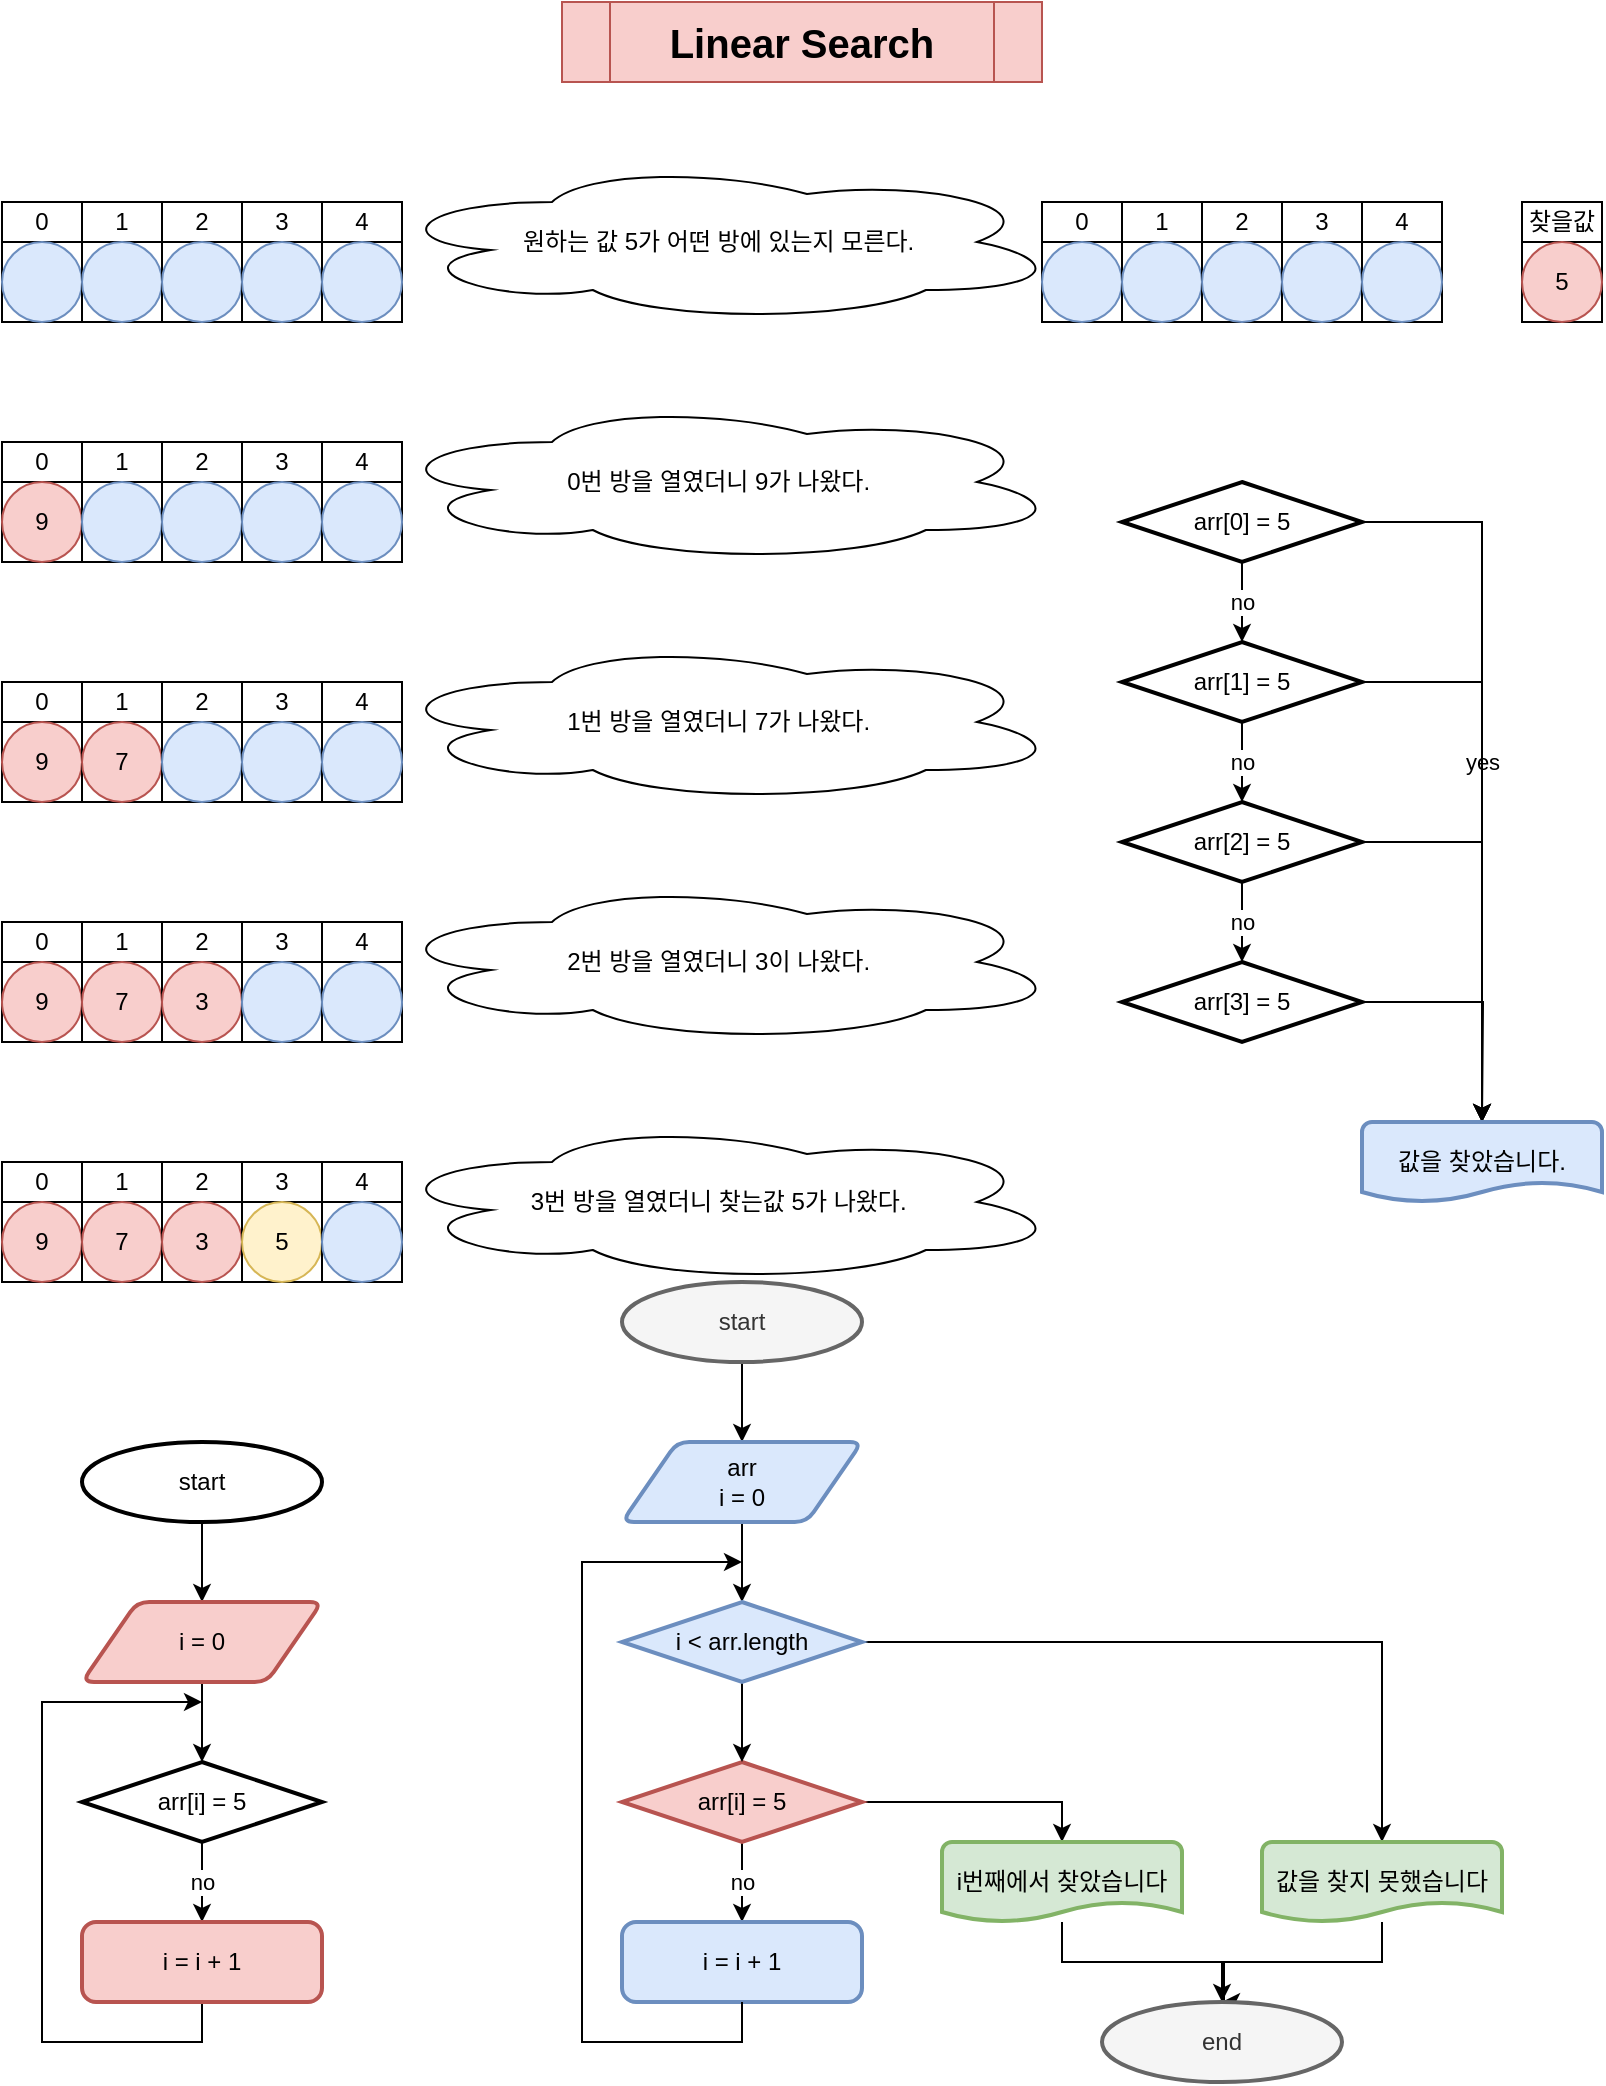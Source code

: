 <mxfile version="21.5.0" type="device">
  <diagram name="Page-1" id="yvIHtk-wko6xKSCg2U9U">
    <mxGraphModel dx="746" dy="774" grid="1" gridSize="10" guides="1" tooltips="1" connect="1" arrows="1" fold="1" page="1" pageScale="1" pageWidth="850" pageHeight="1100" math="0" shadow="0">
      <root>
        <mxCell id="0" />
        <mxCell id="1" parent="0" />
        <mxCell id="s03ZlOT8rIKBGeDEla1c-1" value="Linear Search" style="shape=process;whiteSpace=wrap;html=1;backgroundOutline=1;fillColor=#f8cecc;strokeColor=#b85450;fontSize=20;fontStyle=1" vertex="1" parent="1">
          <mxGeometry x="320" y="40" width="240" height="40" as="geometry" />
        </mxCell>
        <mxCell id="s03ZlOT8rIKBGeDEla1c-2" value="" style="whiteSpace=wrap;html=1;aspect=fixed;" vertex="1" parent="1">
          <mxGeometry x="40" y="160" width="40" height="40" as="geometry" />
        </mxCell>
        <mxCell id="s03ZlOT8rIKBGeDEla1c-4" value="0" style="rounded=0;whiteSpace=wrap;html=1;" vertex="1" parent="1">
          <mxGeometry x="40" y="140" width="40" height="20" as="geometry" />
        </mxCell>
        <mxCell id="s03ZlOT8rIKBGeDEla1c-5" value="" style="ellipse;whiteSpace=wrap;html=1;aspect=fixed;fillColor=#dae8fc;strokeColor=#6c8ebf;" vertex="1" parent="1">
          <mxGeometry x="40" y="160" width="40" height="40" as="geometry" />
        </mxCell>
        <mxCell id="s03ZlOT8rIKBGeDEla1c-18" value="" style="whiteSpace=wrap;html=1;aspect=fixed;" vertex="1" parent="1">
          <mxGeometry x="80" y="160" width="40" height="40" as="geometry" />
        </mxCell>
        <mxCell id="s03ZlOT8rIKBGeDEla1c-19" value="1" style="rounded=0;whiteSpace=wrap;html=1;" vertex="1" parent="1">
          <mxGeometry x="80" y="140" width="40" height="20" as="geometry" />
        </mxCell>
        <mxCell id="s03ZlOT8rIKBGeDEla1c-20" value="" style="ellipse;whiteSpace=wrap;html=1;aspect=fixed;fillColor=#dae8fc;strokeColor=#6c8ebf;" vertex="1" parent="1">
          <mxGeometry x="80" y="160" width="40" height="40" as="geometry" />
        </mxCell>
        <mxCell id="s03ZlOT8rIKBGeDEla1c-21" value="" style="whiteSpace=wrap;html=1;aspect=fixed;" vertex="1" parent="1">
          <mxGeometry x="120" y="160" width="40" height="40" as="geometry" />
        </mxCell>
        <mxCell id="s03ZlOT8rIKBGeDEla1c-22" value="2" style="rounded=0;whiteSpace=wrap;html=1;" vertex="1" parent="1">
          <mxGeometry x="120" y="140" width="40" height="20" as="geometry" />
        </mxCell>
        <mxCell id="s03ZlOT8rIKBGeDEla1c-23" value="" style="ellipse;whiteSpace=wrap;html=1;aspect=fixed;fillColor=#dae8fc;strokeColor=#6c8ebf;" vertex="1" parent="1">
          <mxGeometry x="120" y="160" width="40" height="40" as="geometry" />
        </mxCell>
        <mxCell id="s03ZlOT8rIKBGeDEla1c-24" value="" style="whiteSpace=wrap;html=1;aspect=fixed;" vertex="1" parent="1">
          <mxGeometry x="160" y="160" width="40" height="40" as="geometry" />
        </mxCell>
        <mxCell id="s03ZlOT8rIKBGeDEla1c-25" value="3" style="rounded=0;whiteSpace=wrap;html=1;" vertex="1" parent="1">
          <mxGeometry x="160" y="140" width="40" height="20" as="geometry" />
        </mxCell>
        <mxCell id="s03ZlOT8rIKBGeDEla1c-26" value="" style="ellipse;whiteSpace=wrap;html=1;aspect=fixed;fillColor=#dae8fc;strokeColor=#6c8ebf;" vertex="1" parent="1">
          <mxGeometry x="160" y="160" width="40" height="40" as="geometry" />
        </mxCell>
        <mxCell id="s03ZlOT8rIKBGeDEla1c-27" value="" style="whiteSpace=wrap;html=1;aspect=fixed;" vertex="1" parent="1">
          <mxGeometry x="200" y="160" width="40" height="40" as="geometry" />
        </mxCell>
        <mxCell id="s03ZlOT8rIKBGeDEla1c-28" value="4" style="rounded=0;whiteSpace=wrap;html=1;" vertex="1" parent="1">
          <mxGeometry x="200" y="140" width="40" height="20" as="geometry" />
        </mxCell>
        <mxCell id="s03ZlOT8rIKBGeDEla1c-29" value="" style="ellipse;whiteSpace=wrap;html=1;aspect=fixed;fillColor=#dae8fc;strokeColor=#6c8ebf;" vertex="1" parent="1">
          <mxGeometry x="200" y="160" width="40" height="40" as="geometry" />
        </mxCell>
        <mxCell id="s03ZlOT8rIKBGeDEla1c-30" value="원하는 값 5가 어떤 방에 있는지 모른다.&amp;nbsp;" style="ellipse;shape=cloud;whiteSpace=wrap;html=1;" vertex="1" parent="1">
          <mxGeometry x="230" y="120" width="340" height="80" as="geometry" />
        </mxCell>
        <mxCell id="s03ZlOT8rIKBGeDEla1c-31" value="" style="whiteSpace=wrap;html=1;aspect=fixed;" vertex="1" parent="1">
          <mxGeometry x="40" y="280" width="40" height="40" as="geometry" />
        </mxCell>
        <mxCell id="s03ZlOT8rIKBGeDEla1c-32" value="0" style="rounded=0;whiteSpace=wrap;html=1;" vertex="1" parent="1">
          <mxGeometry x="40" y="260" width="40" height="20" as="geometry" />
        </mxCell>
        <mxCell id="s03ZlOT8rIKBGeDEla1c-33" value="9" style="ellipse;whiteSpace=wrap;html=1;aspect=fixed;fillColor=#f8cecc;strokeColor=#b85450;" vertex="1" parent="1">
          <mxGeometry x="40" y="280" width="40" height="40" as="geometry" />
        </mxCell>
        <mxCell id="s03ZlOT8rIKBGeDEla1c-34" value="" style="whiteSpace=wrap;html=1;aspect=fixed;" vertex="1" parent="1">
          <mxGeometry x="80" y="280" width="40" height="40" as="geometry" />
        </mxCell>
        <mxCell id="s03ZlOT8rIKBGeDEla1c-35" value="1" style="rounded=0;whiteSpace=wrap;html=1;" vertex="1" parent="1">
          <mxGeometry x="80" y="260" width="40" height="20" as="geometry" />
        </mxCell>
        <mxCell id="s03ZlOT8rIKBGeDEla1c-36" value="" style="ellipse;whiteSpace=wrap;html=1;aspect=fixed;fillColor=#dae8fc;strokeColor=#6c8ebf;" vertex="1" parent="1">
          <mxGeometry x="80" y="280" width="40" height="40" as="geometry" />
        </mxCell>
        <mxCell id="s03ZlOT8rIKBGeDEla1c-37" value="" style="whiteSpace=wrap;html=1;aspect=fixed;" vertex="1" parent="1">
          <mxGeometry x="120" y="280" width="40" height="40" as="geometry" />
        </mxCell>
        <mxCell id="s03ZlOT8rIKBGeDEla1c-38" value="2" style="rounded=0;whiteSpace=wrap;html=1;" vertex="1" parent="1">
          <mxGeometry x="120" y="260" width="40" height="20" as="geometry" />
        </mxCell>
        <mxCell id="s03ZlOT8rIKBGeDEla1c-39" value="" style="ellipse;whiteSpace=wrap;html=1;aspect=fixed;fillColor=#dae8fc;strokeColor=#6c8ebf;" vertex="1" parent="1">
          <mxGeometry x="120" y="280" width="40" height="40" as="geometry" />
        </mxCell>
        <mxCell id="s03ZlOT8rIKBGeDEla1c-40" value="" style="whiteSpace=wrap;html=1;aspect=fixed;" vertex="1" parent="1">
          <mxGeometry x="160" y="280" width="40" height="40" as="geometry" />
        </mxCell>
        <mxCell id="s03ZlOT8rIKBGeDEla1c-41" value="3" style="rounded=0;whiteSpace=wrap;html=1;" vertex="1" parent="1">
          <mxGeometry x="160" y="260" width="40" height="20" as="geometry" />
        </mxCell>
        <mxCell id="s03ZlOT8rIKBGeDEla1c-42" value="" style="ellipse;whiteSpace=wrap;html=1;aspect=fixed;fillColor=#dae8fc;strokeColor=#6c8ebf;" vertex="1" parent="1">
          <mxGeometry x="160" y="280" width="40" height="40" as="geometry" />
        </mxCell>
        <mxCell id="s03ZlOT8rIKBGeDEla1c-43" value="" style="whiteSpace=wrap;html=1;aspect=fixed;" vertex="1" parent="1">
          <mxGeometry x="200" y="280" width="40" height="40" as="geometry" />
        </mxCell>
        <mxCell id="s03ZlOT8rIKBGeDEla1c-44" value="4" style="rounded=0;whiteSpace=wrap;html=1;" vertex="1" parent="1">
          <mxGeometry x="200" y="260" width="40" height="20" as="geometry" />
        </mxCell>
        <mxCell id="s03ZlOT8rIKBGeDEla1c-45" value="" style="ellipse;whiteSpace=wrap;html=1;aspect=fixed;fillColor=#dae8fc;strokeColor=#6c8ebf;" vertex="1" parent="1">
          <mxGeometry x="200" y="280" width="40" height="40" as="geometry" />
        </mxCell>
        <mxCell id="s03ZlOT8rIKBGeDEla1c-46" value="0번 방을 열였더니 9가 나왔다.&amp;nbsp;" style="ellipse;shape=cloud;whiteSpace=wrap;html=1;" vertex="1" parent="1">
          <mxGeometry x="230" y="240" width="340" height="80" as="geometry" />
        </mxCell>
        <mxCell id="s03ZlOT8rIKBGeDEla1c-47" value="" style="whiteSpace=wrap;html=1;aspect=fixed;" vertex="1" parent="1">
          <mxGeometry x="40" y="400" width="40" height="40" as="geometry" />
        </mxCell>
        <mxCell id="s03ZlOT8rIKBGeDEla1c-48" value="0" style="rounded=0;whiteSpace=wrap;html=1;" vertex="1" parent="1">
          <mxGeometry x="40" y="380" width="40" height="20" as="geometry" />
        </mxCell>
        <mxCell id="s03ZlOT8rIKBGeDEla1c-49" value="9" style="ellipse;whiteSpace=wrap;html=1;aspect=fixed;fillColor=#f8cecc;strokeColor=#b85450;" vertex="1" parent="1">
          <mxGeometry x="40" y="400" width="40" height="40" as="geometry" />
        </mxCell>
        <mxCell id="s03ZlOT8rIKBGeDEla1c-50" value="" style="whiteSpace=wrap;html=1;aspect=fixed;" vertex="1" parent="1">
          <mxGeometry x="80" y="400" width="40" height="40" as="geometry" />
        </mxCell>
        <mxCell id="s03ZlOT8rIKBGeDEla1c-51" value="1" style="rounded=0;whiteSpace=wrap;html=1;" vertex="1" parent="1">
          <mxGeometry x="80" y="380" width="40" height="20" as="geometry" />
        </mxCell>
        <mxCell id="s03ZlOT8rIKBGeDEla1c-52" value="7" style="ellipse;whiteSpace=wrap;html=1;aspect=fixed;fillColor=#f8cecc;strokeColor=#b85450;" vertex="1" parent="1">
          <mxGeometry x="80" y="400" width="40" height="40" as="geometry" />
        </mxCell>
        <mxCell id="s03ZlOT8rIKBGeDEla1c-53" value="" style="whiteSpace=wrap;html=1;aspect=fixed;" vertex="1" parent="1">
          <mxGeometry x="120" y="400" width="40" height="40" as="geometry" />
        </mxCell>
        <mxCell id="s03ZlOT8rIKBGeDEla1c-54" value="2" style="rounded=0;whiteSpace=wrap;html=1;" vertex="1" parent="1">
          <mxGeometry x="120" y="380" width="40" height="20" as="geometry" />
        </mxCell>
        <mxCell id="s03ZlOT8rIKBGeDEla1c-55" value="" style="ellipse;whiteSpace=wrap;html=1;aspect=fixed;fillColor=#dae8fc;strokeColor=#6c8ebf;" vertex="1" parent="1">
          <mxGeometry x="120" y="400" width="40" height="40" as="geometry" />
        </mxCell>
        <mxCell id="s03ZlOT8rIKBGeDEla1c-56" value="" style="whiteSpace=wrap;html=1;aspect=fixed;" vertex="1" parent="1">
          <mxGeometry x="160" y="400" width="40" height="40" as="geometry" />
        </mxCell>
        <mxCell id="s03ZlOT8rIKBGeDEla1c-57" value="3" style="rounded=0;whiteSpace=wrap;html=1;" vertex="1" parent="1">
          <mxGeometry x="160" y="380" width="40" height="20" as="geometry" />
        </mxCell>
        <mxCell id="s03ZlOT8rIKBGeDEla1c-58" value="" style="ellipse;whiteSpace=wrap;html=1;aspect=fixed;fillColor=#dae8fc;strokeColor=#6c8ebf;" vertex="1" parent="1">
          <mxGeometry x="160" y="400" width="40" height="40" as="geometry" />
        </mxCell>
        <mxCell id="s03ZlOT8rIKBGeDEla1c-59" value="" style="whiteSpace=wrap;html=1;aspect=fixed;" vertex="1" parent="1">
          <mxGeometry x="200" y="400" width="40" height="40" as="geometry" />
        </mxCell>
        <mxCell id="s03ZlOT8rIKBGeDEla1c-60" value="4" style="rounded=0;whiteSpace=wrap;html=1;" vertex="1" parent="1">
          <mxGeometry x="200" y="380" width="40" height="20" as="geometry" />
        </mxCell>
        <mxCell id="s03ZlOT8rIKBGeDEla1c-61" value="" style="ellipse;whiteSpace=wrap;html=1;aspect=fixed;fillColor=#dae8fc;strokeColor=#6c8ebf;" vertex="1" parent="1">
          <mxGeometry x="200" y="400" width="40" height="40" as="geometry" />
        </mxCell>
        <mxCell id="s03ZlOT8rIKBGeDEla1c-62" value="1번 방을 열였더니 7가 나왔다.&amp;nbsp;" style="ellipse;shape=cloud;whiteSpace=wrap;html=1;" vertex="1" parent="1">
          <mxGeometry x="230" y="360" width="340" height="80" as="geometry" />
        </mxCell>
        <mxCell id="s03ZlOT8rIKBGeDEla1c-63" value="" style="whiteSpace=wrap;html=1;aspect=fixed;" vertex="1" parent="1">
          <mxGeometry x="40" y="520" width="40" height="40" as="geometry" />
        </mxCell>
        <mxCell id="s03ZlOT8rIKBGeDEla1c-64" value="0" style="rounded=0;whiteSpace=wrap;html=1;" vertex="1" parent="1">
          <mxGeometry x="40" y="500" width="40" height="20" as="geometry" />
        </mxCell>
        <mxCell id="s03ZlOT8rIKBGeDEla1c-65" value="9" style="ellipse;whiteSpace=wrap;html=1;aspect=fixed;fillColor=#f8cecc;strokeColor=#b85450;" vertex="1" parent="1">
          <mxGeometry x="40" y="520" width="40" height="40" as="geometry" />
        </mxCell>
        <mxCell id="s03ZlOT8rIKBGeDEla1c-66" value="" style="whiteSpace=wrap;html=1;aspect=fixed;" vertex="1" parent="1">
          <mxGeometry x="80" y="520" width="40" height="40" as="geometry" />
        </mxCell>
        <mxCell id="s03ZlOT8rIKBGeDEla1c-67" value="1" style="rounded=0;whiteSpace=wrap;html=1;" vertex="1" parent="1">
          <mxGeometry x="80" y="500" width="40" height="20" as="geometry" />
        </mxCell>
        <mxCell id="s03ZlOT8rIKBGeDEla1c-68" value="7" style="ellipse;whiteSpace=wrap;html=1;aspect=fixed;fillColor=#f8cecc;strokeColor=#b85450;" vertex="1" parent="1">
          <mxGeometry x="80" y="520" width="40" height="40" as="geometry" />
        </mxCell>
        <mxCell id="s03ZlOT8rIKBGeDEla1c-69" value="" style="whiteSpace=wrap;html=1;aspect=fixed;" vertex="1" parent="1">
          <mxGeometry x="120" y="520" width="40" height="40" as="geometry" />
        </mxCell>
        <mxCell id="s03ZlOT8rIKBGeDEla1c-70" value="2" style="rounded=0;whiteSpace=wrap;html=1;" vertex="1" parent="1">
          <mxGeometry x="120" y="500" width="40" height="20" as="geometry" />
        </mxCell>
        <mxCell id="s03ZlOT8rIKBGeDEla1c-71" value="3" style="ellipse;whiteSpace=wrap;html=1;aspect=fixed;fillColor=#f8cecc;strokeColor=#b85450;" vertex="1" parent="1">
          <mxGeometry x="120" y="520" width="40" height="40" as="geometry" />
        </mxCell>
        <mxCell id="s03ZlOT8rIKBGeDEla1c-72" value="" style="whiteSpace=wrap;html=1;aspect=fixed;" vertex="1" parent="1">
          <mxGeometry x="160" y="520" width="40" height="40" as="geometry" />
        </mxCell>
        <mxCell id="s03ZlOT8rIKBGeDEla1c-73" value="3" style="rounded=0;whiteSpace=wrap;html=1;" vertex="1" parent="1">
          <mxGeometry x="160" y="500" width="40" height="20" as="geometry" />
        </mxCell>
        <mxCell id="s03ZlOT8rIKBGeDEla1c-74" value="" style="ellipse;whiteSpace=wrap;html=1;aspect=fixed;fillColor=#dae8fc;strokeColor=#6c8ebf;" vertex="1" parent="1">
          <mxGeometry x="160" y="520" width="40" height="40" as="geometry" />
        </mxCell>
        <mxCell id="s03ZlOT8rIKBGeDEla1c-75" value="" style="whiteSpace=wrap;html=1;aspect=fixed;" vertex="1" parent="1">
          <mxGeometry x="200" y="520" width="40" height="40" as="geometry" />
        </mxCell>
        <mxCell id="s03ZlOT8rIKBGeDEla1c-76" value="4" style="rounded=0;whiteSpace=wrap;html=1;" vertex="1" parent="1">
          <mxGeometry x="200" y="500" width="40" height="20" as="geometry" />
        </mxCell>
        <mxCell id="s03ZlOT8rIKBGeDEla1c-77" value="" style="ellipse;whiteSpace=wrap;html=1;aspect=fixed;fillColor=#dae8fc;strokeColor=#6c8ebf;" vertex="1" parent="1">
          <mxGeometry x="200" y="520" width="40" height="40" as="geometry" />
        </mxCell>
        <mxCell id="s03ZlOT8rIKBGeDEla1c-78" value="2번 방을 열였더니 3이 나왔다.&amp;nbsp;" style="ellipse;shape=cloud;whiteSpace=wrap;html=1;" vertex="1" parent="1">
          <mxGeometry x="230" y="480" width="340" height="80" as="geometry" />
        </mxCell>
        <mxCell id="s03ZlOT8rIKBGeDEla1c-79" value="" style="whiteSpace=wrap;html=1;aspect=fixed;" vertex="1" parent="1">
          <mxGeometry x="40" y="640" width="40" height="40" as="geometry" />
        </mxCell>
        <mxCell id="s03ZlOT8rIKBGeDEla1c-80" value="0" style="rounded=0;whiteSpace=wrap;html=1;" vertex="1" parent="1">
          <mxGeometry x="40" y="620" width="40" height="20" as="geometry" />
        </mxCell>
        <mxCell id="s03ZlOT8rIKBGeDEla1c-81" value="9" style="ellipse;whiteSpace=wrap;html=1;aspect=fixed;fillColor=#f8cecc;strokeColor=#b85450;" vertex="1" parent="1">
          <mxGeometry x="40" y="640" width="40" height="40" as="geometry" />
        </mxCell>
        <mxCell id="s03ZlOT8rIKBGeDEla1c-82" value="" style="whiteSpace=wrap;html=1;aspect=fixed;" vertex="1" parent="1">
          <mxGeometry x="80" y="640" width="40" height="40" as="geometry" />
        </mxCell>
        <mxCell id="s03ZlOT8rIKBGeDEla1c-83" value="1" style="rounded=0;whiteSpace=wrap;html=1;" vertex="1" parent="1">
          <mxGeometry x="80" y="620" width="40" height="20" as="geometry" />
        </mxCell>
        <mxCell id="s03ZlOT8rIKBGeDEla1c-84" value="7" style="ellipse;whiteSpace=wrap;html=1;aspect=fixed;fillColor=#f8cecc;strokeColor=#b85450;" vertex="1" parent="1">
          <mxGeometry x="80" y="640" width="40" height="40" as="geometry" />
        </mxCell>
        <mxCell id="s03ZlOT8rIKBGeDEla1c-85" value="" style="whiteSpace=wrap;html=1;aspect=fixed;" vertex="1" parent="1">
          <mxGeometry x="120" y="640" width="40" height="40" as="geometry" />
        </mxCell>
        <mxCell id="s03ZlOT8rIKBGeDEla1c-86" value="2" style="rounded=0;whiteSpace=wrap;html=1;" vertex="1" parent="1">
          <mxGeometry x="120" y="620" width="40" height="20" as="geometry" />
        </mxCell>
        <mxCell id="s03ZlOT8rIKBGeDEla1c-87" value="3" style="ellipse;whiteSpace=wrap;html=1;aspect=fixed;fillColor=#f8cecc;strokeColor=#b85450;" vertex="1" parent="1">
          <mxGeometry x="120" y="640" width="40" height="40" as="geometry" />
        </mxCell>
        <mxCell id="s03ZlOT8rIKBGeDEla1c-88" value="" style="whiteSpace=wrap;html=1;aspect=fixed;" vertex="1" parent="1">
          <mxGeometry x="160" y="640" width="40" height="40" as="geometry" />
        </mxCell>
        <mxCell id="s03ZlOT8rIKBGeDEla1c-89" value="3" style="rounded=0;whiteSpace=wrap;html=1;" vertex="1" parent="1">
          <mxGeometry x="160" y="620" width="40" height="20" as="geometry" />
        </mxCell>
        <mxCell id="s03ZlOT8rIKBGeDEla1c-90" value="5" style="ellipse;whiteSpace=wrap;html=1;aspect=fixed;fillColor=#fff2cc;strokeColor=#d6b656;" vertex="1" parent="1">
          <mxGeometry x="160" y="640" width="40" height="40" as="geometry" />
        </mxCell>
        <mxCell id="s03ZlOT8rIKBGeDEla1c-91" value="" style="whiteSpace=wrap;html=1;aspect=fixed;" vertex="1" parent="1">
          <mxGeometry x="200" y="640" width="40" height="40" as="geometry" />
        </mxCell>
        <mxCell id="s03ZlOT8rIKBGeDEla1c-92" value="4" style="rounded=0;whiteSpace=wrap;html=1;" vertex="1" parent="1">
          <mxGeometry x="200" y="620" width="40" height="20" as="geometry" />
        </mxCell>
        <mxCell id="s03ZlOT8rIKBGeDEla1c-93" value="" style="ellipse;whiteSpace=wrap;html=1;aspect=fixed;fillColor=#dae8fc;strokeColor=#6c8ebf;" vertex="1" parent="1">
          <mxGeometry x="200" y="640" width="40" height="40" as="geometry" />
        </mxCell>
        <mxCell id="s03ZlOT8rIKBGeDEla1c-94" value="3번 방을 열였더니 찾는값 5가 나왔다.&amp;nbsp;" style="ellipse;shape=cloud;whiteSpace=wrap;html=1;" vertex="1" parent="1">
          <mxGeometry x="230" y="600" width="340" height="80" as="geometry" />
        </mxCell>
        <mxCell id="s03ZlOT8rIKBGeDEla1c-95" value="" style="whiteSpace=wrap;html=1;aspect=fixed;" vertex="1" parent="1">
          <mxGeometry x="560" y="160" width="40" height="40" as="geometry" />
        </mxCell>
        <mxCell id="s03ZlOT8rIKBGeDEla1c-96" value="0" style="rounded=0;whiteSpace=wrap;html=1;" vertex="1" parent="1">
          <mxGeometry x="560" y="140" width="40" height="20" as="geometry" />
        </mxCell>
        <mxCell id="s03ZlOT8rIKBGeDEla1c-97" value="" style="ellipse;whiteSpace=wrap;html=1;aspect=fixed;fillColor=#dae8fc;strokeColor=#6c8ebf;" vertex="1" parent="1">
          <mxGeometry x="560" y="160" width="40" height="40" as="geometry" />
        </mxCell>
        <mxCell id="s03ZlOT8rIKBGeDEla1c-98" value="" style="whiteSpace=wrap;html=1;aspect=fixed;" vertex="1" parent="1">
          <mxGeometry x="600" y="160" width="40" height="40" as="geometry" />
        </mxCell>
        <mxCell id="s03ZlOT8rIKBGeDEla1c-99" value="1" style="rounded=0;whiteSpace=wrap;html=1;" vertex="1" parent="1">
          <mxGeometry x="600" y="140" width="40" height="20" as="geometry" />
        </mxCell>
        <mxCell id="s03ZlOT8rIKBGeDEla1c-100" value="" style="ellipse;whiteSpace=wrap;html=1;aspect=fixed;fillColor=#dae8fc;strokeColor=#6c8ebf;" vertex="1" parent="1">
          <mxGeometry x="600" y="160" width="40" height="40" as="geometry" />
        </mxCell>
        <mxCell id="s03ZlOT8rIKBGeDEla1c-101" value="" style="whiteSpace=wrap;html=1;aspect=fixed;" vertex="1" parent="1">
          <mxGeometry x="640" y="160" width="40" height="40" as="geometry" />
        </mxCell>
        <mxCell id="s03ZlOT8rIKBGeDEla1c-102" value="2" style="rounded=0;whiteSpace=wrap;html=1;" vertex="1" parent="1">
          <mxGeometry x="640" y="140" width="40" height="20" as="geometry" />
        </mxCell>
        <mxCell id="s03ZlOT8rIKBGeDEla1c-103" value="" style="ellipse;whiteSpace=wrap;html=1;aspect=fixed;fillColor=#dae8fc;strokeColor=#6c8ebf;" vertex="1" parent="1">
          <mxGeometry x="640" y="160" width="40" height="40" as="geometry" />
        </mxCell>
        <mxCell id="s03ZlOT8rIKBGeDEla1c-104" value="" style="whiteSpace=wrap;html=1;aspect=fixed;" vertex="1" parent="1">
          <mxGeometry x="680" y="160" width="40" height="40" as="geometry" />
        </mxCell>
        <mxCell id="s03ZlOT8rIKBGeDEla1c-105" value="3" style="rounded=0;whiteSpace=wrap;html=1;" vertex="1" parent="1">
          <mxGeometry x="680" y="140" width="40" height="20" as="geometry" />
        </mxCell>
        <mxCell id="s03ZlOT8rIKBGeDEla1c-106" value="" style="ellipse;whiteSpace=wrap;html=1;aspect=fixed;fillColor=#dae8fc;strokeColor=#6c8ebf;" vertex="1" parent="1">
          <mxGeometry x="680" y="160" width="40" height="40" as="geometry" />
        </mxCell>
        <mxCell id="s03ZlOT8rIKBGeDEla1c-107" value="" style="whiteSpace=wrap;html=1;aspect=fixed;" vertex="1" parent="1">
          <mxGeometry x="720" y="160" width="40" height="40" as="geometry" />
        </mxCell>
        <mxCell id="s03ZlOT8rIKBGeDEla1c-108" value="4" style="rounded=0;whiteSpace=wrap;html=1;" vertex="1" parent="1">
          <mxGeometry x="720" y="140" width="40" height="20" as="geometry" />
        </mxCell>
        <mxCell id="s03ZlOT8rIKBGeDEla1c-109" value="" style="ellipse;whiteSpace=wrap;html=1;aspect=fixed;fillColor=#dae8fc;strokeColor=#6c8ebf;" vertex="1" parent="1">
          <mxGeometry x="720" y="160" width="40" height="40" as="geometry" />
        </mxCell>
        <mxCell id="s03ZlOT8rIKBGeDEla1c-110" value="" style="whiteSpace=wrap;html=1;aspect=fixed;" vertex="1" parent="1">
          <mxGeometry x="800" y="160" width="40" height="40" as="geometry" />
        </mxCell>
        <mxCell id="s03ZlOT8rIKBGeDEla1c-111" value="찾을값" style="rounded=0;whiteSpace=wrap;html=1;" vertex="1" parent="1">
          <mxGeometry x="800" y="140" width="40" height="20" as="geometry" />
        </mxCell>
        <mxCell id="s03ZlOT8rIKBGeDEla1c-112" value="5" style="ellipse;whiteSpace=wrap;html=1;aspect=fixed;fillColor=#f8cecc;strokeColor=#b85450;" vertex="1" parent="1">
          <mxGeometry x="800" y="160" width="40" height="40" as="geometry" />
        </mxCell>
        <mxCell id="s03ZlOT8rIKBGeDEla1c-117" value="no" style="edgeStyle=orthogonalEdgeStyle;rounded=0;orthogonalLoop=1;jettySize=auto;html=1;" edge="1" parent="1" source="s03ZlOT8rIKBGeDEla1c-113" target="s03ZlOT8rIKBGeDEla1c-114">
          <mxGeometry relative="1" as="geometry" />
        </mxCell>
        <mxCell id="s03ZlOT8rIKBGeDEla1c-122" value="yes" style="edgeStyle=orthogonalEdgeStyle;rounded=0;orthogonalLoop=1;jettySize=auto;html=1;entryX=0.5;entryY=0;entryDx=0;entryDy=0;entryPerimeter=0;" edge="1" parent="1" source="s03ZlOT8rIKBGeDEla1c-113" target="s03ZlOT8rIKBGeDEla1c-121">
          <mxGeometry relative="1" as="geometry">
            <Array as="points">
              <mxPoint x="780" y="300" />
            </Array>
          </mxGeometry>
        </mxCell>
        <mxCell id="s03ZlOT8rIKBGeDEla1c-113" value="arr[0] = 5" style="strokeWidth=2;html=1;shape=mxgraph.flowchart.decision;whiteSpace=wrap;" vertex="1" parent="1">
          <mxGeometry x="600" y="280" width="120" height="40" as="geometry" />
        </mxCell>
        <mxCell id="s03ZlOT8rIKBGeDEla1c-118" value="no" style="edgeStyle=orthogonalEdgeStyle;rounded=0;orthogonalLoop=1;jettySize=auto;html=1;" edge="1" parent="1" source="s03ZlOT8rIKBGeDEla1c-114" target="s03ZlOT8rIKBGeDEla1c-115">
          <mxGeometry relative="1" as="geometry" />
        </mxCell>
        <mxCell id="s03ZlOT8rIKBGeDEla1c-123" style="edgeStyle=orthogonalEdgeStyle;rounded=0;orthogonalLoop=1;jettySize=auto;html=1;entryX=0.5;entryY=0;entryDx=0;entryDy=0;entryPerimeter=0;" edge="1" parent="1" source="s03ZlOT8rIKBGeDEla1c-114" target="s03ZlOT8rIKBGeDEla1c-121">
          <mxGeometry relative="1" as="geometry">
            <Array as="points">
              <mxPoint x="780" y="380" />
            </Array>
          </mxGeometry>
        </mxCell>
        <mxCell id="s03ZlOT8rIKBGeDEla1c-114" value="arr[1] = 5" style="strokeWidth=2;html=1;shape=mxgraph.flowchart.decision;whiteSpace=wrap;" vertex="1" parent="1">
          <mxGeometry x="600" y="360" width="120" height="40" as="geometry" />
        </mxCell>
        <mxCell id="s03ZlOT8rIKBGeDEla1c-119" value="no" style="edgeStyle=orthogonalEdgeStyle;rounded=0;orthogonalLoop=1;jettySize=auto;html=1;" edge="1" parent="1" source="s03ZlOT8rIKBGeDEla1c-115" target="s03ZlOT8rIKBGeDEla1c-116">
          <mxGeometry relative="1" as="geometry" />
        </mxCell>
        <mxCell id="s03ZlOT8rIKBGeDEla1c-124" style="edgeStyle=orthogonalEdgeStyle;rounded=0;orthogonalLoop=1;jettySize=auto;html=1;entryX=0.5;entryY=0;entryDx=0;entryDy=0;entryPerimeter=0;" edge="1" parent="1" source="s03ZlOT8rIKBGeDEla1c-115" target="s03ZlOT8rIKBGeDEla1c-121">
          <mxGeometry relative="1" as="geometry">
            <Array as="points">
              <mxPoint x="780" y="460" />
            </Array>
          </mxGeometry>
        </mxCell>
        <mxCell id="s03ZlOT8rIKBGeDEla1c-115" value="arr[2] = 5" style="strokeWidth=2;html=1;shape=mxgraph.flowchart.decision;whiteSpace=wrap;" vertex="1" parent="1">
          <mxGeometry x="600" y="440" width="120" height="40" as="geometry" />
        </mxCell>
        <mxCell id="s03ZlOT8rIKBGeDEla1c-125" style="edgeStyle=orthogonalEdgeStyle;rounded=0;orthogonalLoop=1;jettySize=auto;html=1;" edge="1" parent="1" source="s03ZlOT8rIKBGeDEla1c-116">
          <mxGeometry relative="1" as="geometry">
            <mxPoint x="780" y="600" as="targetPoint" />
          </mxGeometry>
        </mxCell>
        <mxCell id="s03ZlOT8rIKBGeDEla1c-116" value="arr[3] = 5" style="strokeWidth=2;html=1;shape=mxgraph.flowchart.decision;whiteSpace=wrap;" vertex="1" parent="1">
          <mxGeometry x="600" y="520" width="120" height="40" as="geometry" />
        </mxCell>
        <mxCell id="s03ZlOT8rIKBGeDEla1c-121" value="값을 찾았습니다." style="strokeWidth=2;html=1;shape=mxgraph.flowchart.document2;whiteSpace=wrap;size=0.25;fillColor=#dae8fc;strokeColor=#6c8ebf;" vertex="1" parent="1">
          <mxGeometry x="720" y="600" width="120" height="40" as="geometry" />
        </mxCell>
        <mxCell id="s03ZlOT8rIKBGeDEla1c-129" value="" style="edgeStyle=orthogonalEdgeStyle;rounded=0;orthogonalLoop=1;jettySize=auto;html=1;" edge="1" parent="1" source="s03ZlOT8rIKBGeDEla1c-126" target="s03ZlOT8rIKBGeDEla1c-128">
          <mxGeometry relative="1" as="geometry" />
        </mxCell>
        <mxCell id="s03ZlOT8rIKBGeDEla1c-126" value="start" style="strokeWidth=2;html=1;shape=mxgraph.flowchart.start_2;whiteSpace=wrap;" vertex="1" parent="1">
          <mxGeometry x="80" y="760" width="120" height="40" as="geometry" />
        </mxCell>
        <mxCell id="s03ZlOT8rIKBGeDEla1c-133" value="no" style="edgeStyle=orthogonalEdgeStyle;rounded=0;orthogonalLoop=1;jettySize=auto;html=1;" edge="1" parent="1" source="s03ZlOT8rIKBGeDEla1c-127" target="s03ZlOT8rIKBGeDEla1c-132">
          <mxGeometry relative="1" as="geometry" />
        </mxCell>
        <mxCell id="s03ZlOT8rIKBGeDEla1c-127" value="arr[i] = 5" style="strokeWidth=2;html=1;shape=mxgraph.flowchart.decision;whiteSpace=wrap;" vertex="1" parent="1">
          <mxGeometry x="80" y="920" width="120" height="40" as="geometry" />
        </mxCell>
        <mxCell id="s03ZlOT8rIKBGeDEla1c-131" value="" style="edgeStyle=orthogonalEdgeStyle;rounded=0;orthogonalLoop=1;jettySize=auto;html=1;" edge="1" parent="1" source="s03ZlOT8rIKBGeDEla1c-128" target="s03ZlOT8rIKBGeDEla1c-127">
          <mxGeometry relative="1" as="geometry">
            <Array as="points">
              <mxPoint x="140" y="890" />
              <mxPoint x="140" y="890" />
            </Array>
          </mxGeometry>
        </mxCell>
        <mxCell id="s03ZlOT8rIKBGeDEla1c-128" value="i = 0" style="shape=parallelogram;html=1;strokeWidth=2;perimeter=parallelogramPerimeter;whiteSpace=wrap;rounded=1;arcSize=12;size=0.23;fillColor=#f8cecc;strokeColor=#b85450;" vertex="1" parent="1">
          <mxGeometry x="80" y="840" width="120" height="40" as="geometry" />
        </mxCell>
        <mxCell id="s03ZlOT8rIKBGeDEla1c-136" style="edgeStyle=orthogonalEdgeStyle;rounded=0;orthogonalLoop=1;jettySize=auto;html=1;" edge="1" parent="1" source="s03ZlOT8rIKBGeDEla1c-132">
          <mxGeometry relative="1" as="geometry">
            <mxPoint x="140" y="890" as="targetPoint" />
            <Array as="points">
              <mxPoint x="140" y="1060" />
              <mxPoint x="60" y="1060" />
              <mxPoint x="60" y="890" />
            </Array>
          </mxGeometry>
        </mxCell>
        <mxCell id="s03ZlOT8rIKBGeDEla1c-132" value="i = i + 1" style="rounded=1;whiteSpace=wrap;html=1;absoluteArcSize=1;arcSize=14;strokeWidth=2;fillColor=#f8cecc;strokeColor=#b85450;" vertex="1" parent="1">
          <mxGeometry x="80" y="1000" width="120" height="40" as="geometry" />
        </mxCell>
        <mxCell id="s03ZlOT8rIKBGeDEla1c-137" value="" style="edgeStyle=orthogonalEdgeStyle;rounded=0;orthogonalLoop=1;jettySize=auto;html=1;" edge="1" parent="1" source="s03ZlOT8rIKBGeDEla1c-138" target="s03ZlOT8rIKBGeDEla1c-142">
          <mxGeometry relative="1" as="geometry" />
        </mxCell>
        <mxCell id="s03ZlOT8rIKBGeDEla1c-138" value="start" style="strokeWidth=2;html=1;shape=mxgraph.flowchart.start_2;whiteSpace=wrap;fillColor=#f5f5f5;fontColor=#333333;strokeColor=#666666;" vertex="1" parent="1">
          <mxGeometry x="350" y="680" width="120" height="40" as="geometry" />
        </mxCell>
        <mxCell id="s03ZlOT8rIKBGeDEla1c-139" value="no" style="edgeStyle=orthogonalEdgeStyle;rounded=0;orthogonalLoop=1;jettySize=auto;html=1;" edge="1" parent="1" source="s03ZlOT8rIKBGeDEla1c-140" target="s03ZlOT8rIKBGeDEla1c-144">
          <mxGeometry relative="1" as="geometry" />
        </mxCell>
        <mxCell id="s03ZlOT8rIKBGeDEla1c-152" style="edgeStyle=orthogonalEdgeStyle;rounded=0;orthogonalLoop=1;jettySize=auto;html=1;entryX=0.5;entryY=0;entryDx=0;entryDy=0;entryPerimeter=0;" edge="1" parent="1" source="s03ZlOT8rIKBGeDEla1c-140" target="s03ZlOT8rIKBGeDEla1c-149">
          <mxGeometry relative="1" as="geometry" />
        </mxCell>
        <mxCell id="s03ZlOT8rIKBGeDEla1c-140" value="arr[i] = 5" style="strokeWidth=2;html=1;shape=mxgraph.flowchart.decision;whiteSpace=wrap;fillColor=#f8cecc;strokeColor=#b85450;" vertex="1" parent="1">
          <mxGeometry x="350" y="920" width="120" height="40" as="geometry" />
        </mxCell>
        <mxCell id="s03ZlOT8rIKBGeDEla1c-147" value="" style="edgeStyle=orthogonalEdgeStyle;rounded=0;orthogonalLoop=1;jettySize=auto;html=1;" edge="1" parent="1" source="s03ZlOT8rIKBGeDEla1c-142" target="s03ZlOT8rIKBGeDEla1c-145">
          <mxGeometry relative="1" as="geometry" />
        </mxCell>
        <mxCell id="s03ZlOT8rIKBGeDEla1c-142" value="arr&lt;br&gt;i = 0" style="shape=parallelogram;html=1;strokeWidth=2;perimeter=parallelogramPerimeter;whiteSpace=wrap;rounded=1;arcSize=12;size=0.23;fillColor=#dae8fc;strokeColor=#6c8ebf;" vertex="1" parent="1">
          <mxGeometry x="350" y="760" width="120" height="40" as="geometry" />
        </mxCell>
        <mxCell id="s03ZlOT8rIKBGeDEla1c-144" value="i = i + 1" style="rounded=1;whiteSpace=wrap;html=1;absoluteArcSize=1;arcSize=14;strokeWidth=2;fillColor=#dae8fc;strokeColor=#6c8ebf;" vertex="1" parent="1">
          <mxGeometry x="350" y="1000" width="120" height="40" as="geometry" />
        </mxCell>
        <mxCell id="s03ZlOT8rIKBGeDEla1c-146" value="" style="edgeStyle=orthogonalEdgeStyle;rounded=0;orthogonalLoop=1;jettySize=auto;html=1;" edge="1" parent="1" source="s03ZlOT8rIKBGeDEla1c-145" target="s03ZlOT8rIKBGeDEla1c-140">
          <mxGeometry relative="1" as="geometry" />
        </mxCell>
        <mxCell id="s03ZlOT8rIKBGeDEla1c-151" style="edgeStyle=orthogonalEdgeStyle;rounded=0;orthogonalLoop=1;jettySize=auto;html=1;entryX=0.5;entryY=0;entryDx=0;entryDy=0;entryPerimeter=0;" edge="1" parent="1" source="s03ZlOT8rIKBGeDEla1c-145" target="s03ZlOT8rIKBGeDEla1c-150">
          <mxGeometry relative="1" as="geometry" />
        </mxCell>
        <mxCell id="s03ZlOT8rIKBGeDEla1c-145" value="i &amp;lt; arr.length" style="strokeWidth=2;html=1;shape=mxgraph.flowchart.decision;whiteSpace=wrap;fillColor=#dae8fc;strokeColor=#6c8ebf;" vertex="1" parent="1">
          <mxGeometry x="350" y="840" width="120" height="40" as="geometry" />
        </mxCell>
        <mxCell id="s03ZlOT8rIKBGeDEla1c-148" style="edgeStyle=orthogonalEdgeStyle;rounded=0;orthogonalLoop=1;jettySize=auto;html=1;" edge="1" parent="1">
          <mxGeometry relative="1" as="geometry">
            <mxPoint x="410" y="820" as="targetPoint" />
            <mxPoint x="410" y="1040" as="sourcePoint" />
            <Array as="points">
              <mxPoint x="410" y="1060" />
              <mxPoint x="330" y="1060" />
              <mxPoint x="330" y="820" />
              <mxPoint x="410" y="820" />
            </Array>
          </mxGeometry>
        </mxCell>
        <mxCell id="s03ZlOT8rIKBGeDEla1c-156" style="edgeStyle=orthogonalEdgeStyle;rounded=0;orthogonalLoop=1;jettySize=auto;html=1;" edge="1" parent="1" source="s03ZlOT8rIKBGeDEla1c-149">
          <mxGeometry relative="1" as="geometry">
            <mxPoint x="650" y="1040" as="targetPoint" />
            <Array as="points">
              <mxPoint x="570" y="1020" />
              <mxPoint x="651" y="1020" />
            </Array>
          </mxGeometry>
        </mxCell>
        <mxCell id="s03ZlOT8rIKBGeDEla1c-149" value="i번째에서 찾았습니다" style="strokeWidth=2;html=1;shape=mxgraph.flowchart.document2;whiteSpace=wrap;size=0.25;fillColor=#d5e8d4;strokeColor=#82b366;" vertex="1" parent="1">
          <mxGeometry x="510" y="960" width="120" height="40" as="geometry" />
        </mxCell>
        <mxCell id="s03ZlOT8rIKBGeDEla1c-154" style="edgeStyle=orthogonalEdgeStyle;rounded=0;orthogonalLoop=1;jettySize=auto;html=1;entryX=0.5;entryY=0;entryDx=0;entryDy=0;entryPerimeter=0;" edge="1" parent="1" source="s03ZlOT8rIKBGeDEla1c-150" target="s03ZlOT8rIKBGeDEla1c-153">
          <mxGeometry relative="1" as="geometry" />
        </mxCell>
        <mxCell id="s03ZlOT8rIKBGeDEla1c-150" value="값을 찾지 못했습니다" style="strokeWidth=2;html=1;shape=mxgraph.flowchart.document2;whiteSpace=wrap;size=0.25;fillColor=#d5e8d4;strokeColor=#82b366;" vertex="1" parent="1">
          <mxGeometry x="670" y="960" width="120" height="40" as="geometry" />
        </mxCell>
        <mxCell id="s03ZlOT8rIKBGeDEla1c-153" value="end" style="strokeWidth=2;html=1;shape=mxgraph.flowchart.start_2;whiteSpace=wrap;fillColor=#f5f5f5;fontColor=#333333;strokeColor=#666666;" vertex="1" parent="1">
          <mxGeometry x="590" y="1040" width="120" height="40" as="geometry" />
        </mxCell>
      </root>
    </mxGraphModel>
  </diagram>
</mxfile>
